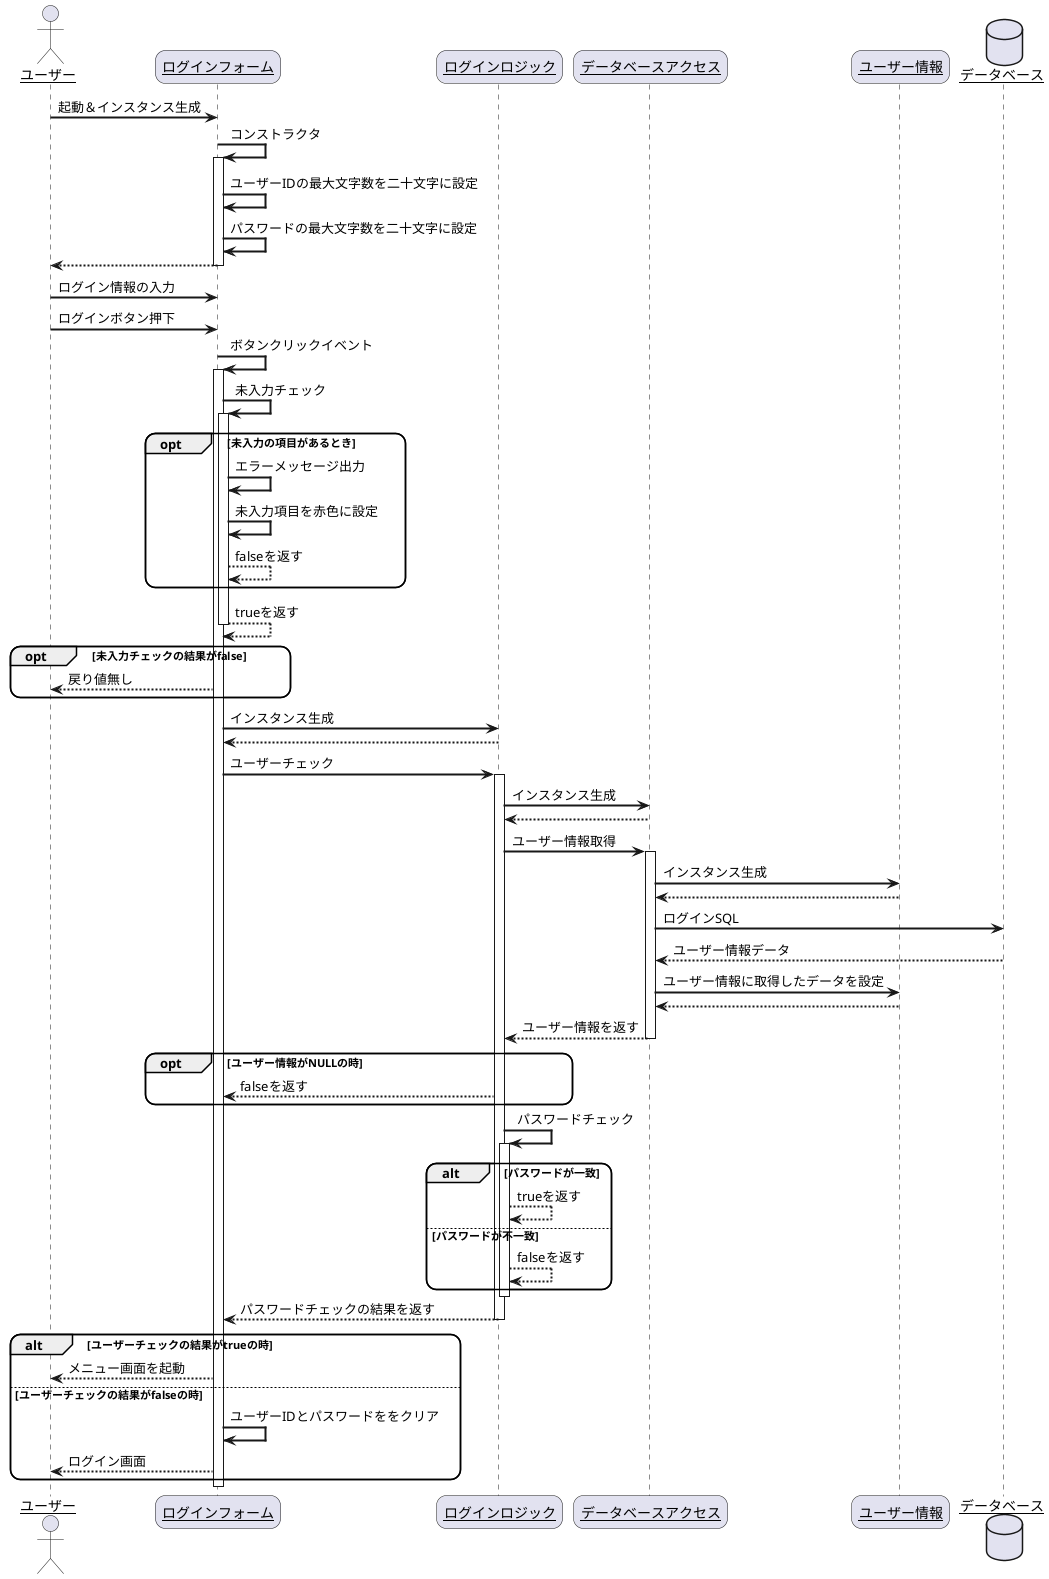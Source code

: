 @startuml
skinparam sequenceArrowThickness 2
skinparam roundcorner 20
skinparam maxmessagesize 60
skinparam sequenceParticipant underline

actor "ユーザー" as user
participant "ログインフォーム" as login_form
participant "ログインロジック" as login_logic
participant "データベースアクセス" as data_acces
participant "ユーザー情報" as user_info
database "データベース" as db

user -> login_form: 起動＆インスタンス生成
login_form -> login_form: コンストラクタ
activate login_form
login_form -> login_form:ユーザーIDの最大文字数を二十文字に設定
login_form -> login_form:パスワードの最大文字数を二十文字に設定

login_form --> user:
deactivate login_form
user -> login_form: ログイン情報の入力
user -> login_form: ログインボタン押下
login_form -> login_form: ボタンクリックイベント
activate login_form

login_form -> login_form: 未入力チェック
activate login_form
opt 未入力の項目があるとき
    login_form -> login_form: エラーメッセージ出力
    login_form -> login_form: 未入力項目を赤色に設定
    login_form --> login_form:falseを返す
end
login_form --> login_form:trueを返す
deactivate login_form
opt 未入力チェックの結果がfalse
    login_form --> user:戻り値無し
end
login_form -> login_logic: インスタンス生成
login_logic --> login_form:
login_form -> login_logic: ユーザーチェック
activate login_logic
login_logic -> data_acces: インスタンス生成
data_acces --> login_logic:
login_logic -> data_acces: ユーザー情報取得
activate data_acces

data_acces -> user_info: インスタンス生成
user_info --> data_acces:
data_acces -> db: ログインSQL
db --> data_acces: ユーザー情報データ
data_acces -> user_info: ユーザー情報に取得したデータを設定
user_info --> data_acces:
data_acces --> login_logic: ユーザー情報を返す
deactivate data_acces
opt ユーザー情報がNULLの時
    login_logic --> login_form: falseを返す
end
login_logic -> login_logic: パスワードチェック
activate login_logic
alt パスワードが一致
    login_logic --> login_logic: trueを返す
else パスワードが不一致
    login_logic --> login_logic: falseを返す
end
deactivate login_logic
login_logic --> login_form: パスワードチェックの結果を返す
deactivate login_logic
alt ユーザーチェックの結果がtrueの時
    login_form --> user: メニュー画面を起動
else ユーザーチェックの結果がfalseの時
    login_form -> login_form: ユーザーIDとパスワードををクリア
    login_form --> user: ログイン画面
end
deactivate login_form

@enduml